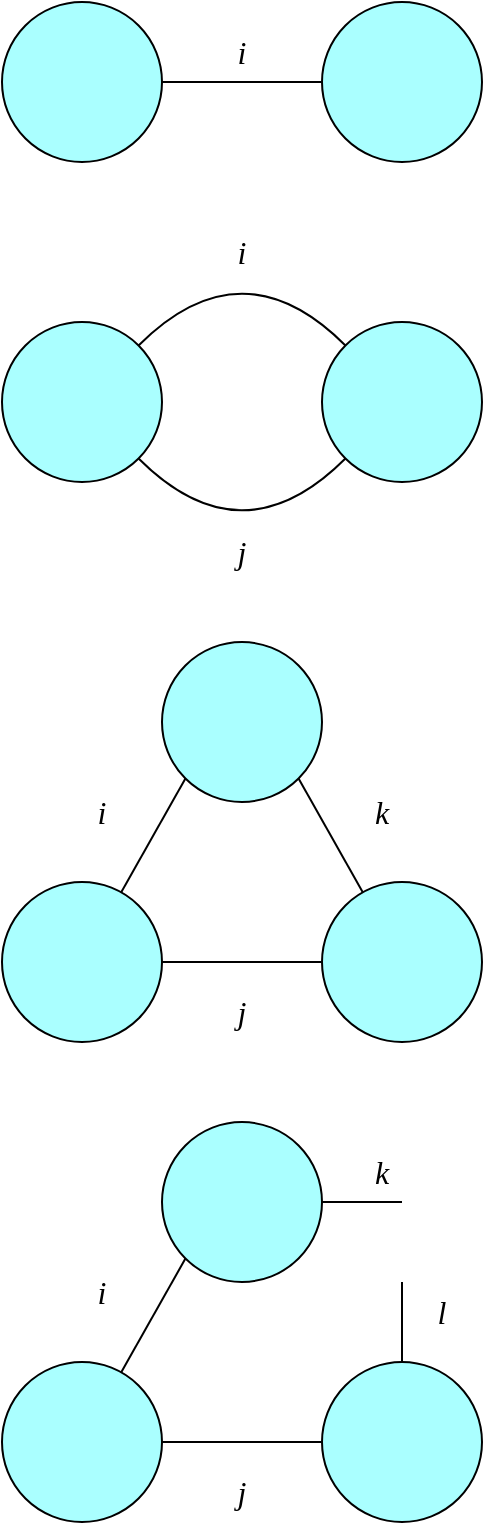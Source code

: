 <mxfile version="17.5.0" type="github">
  <diagram id="ilKv_Bq0BxWvrc01BLs_" name="Page-1">
    <mxGraphModel dx="501" dy="431" grid="1" gridSize="10" guides="1" tooltips="1" connect="1" arrows="1" fold="1" page="1" pageScale="1" pageWidth="827" pageHeight="1169" math="0" shadow="0">
      <root>
        <mxCell id="0" />
        <mxCell id="1" parent="0" />
        <mxCell id="sYUQP4oFHnAJntB-MVc2-1" value="" style="ellipse;whiteSpace=wrap;html=1;aspect=fixed;fillColor=#AAFFFF;" vertex="1" parent="1">
          <mxGeometry x="120" y="80" width="80" height="80" as="geometry" />
        </mxCell>
        <mxCell id="sYUQP4oFHnAJntB-MVc2-2" value="" style="ellipse;whiteSpace=wrap;html=1;aspect=fixed;fillColor=#AAFFFF;" vertex="1" parent="1">
          <mxGeometry x="280" y="80" width="80" height="80" as="geometry" />
        </mxCell>
        <mxCell id="sYUQP4oFHnAJntB-MVc2-3" value="" style="endArrow=none;html=1;rounded=0;exitX=1;exitY=0.5;exitDx=0;exitDy=0;entryX=0;entryY=0.5;entryDx=0;entryDy=0;" edge="1" parent="1" source="sYUQP4oFHnAJntB-MVc2-1" target="sYUQP4oFHnAJntB-MVc2-2">
          <mxGeometry width="50" height="50" relative="1" as="geometry">
            <mxPoint x="240" y="210" as="sourcePoint" />
            <mxPoint x="290" y="160" as="targetPoint" />
          </mxGeometry>
        </mxCell>
        <mxCell id="sYUQP4oFHnAJntB-MVc2-5" value="" style="ellipse;whiteSpace=wrap;html=1;aspect=fixed;fillColor=#AAFFFF;" vertex="1" parent="1">
          <mxGeometry x="120" y="240" width="80" height="80" as="geometry" />
        </mxCell>
        <mxCell id="sYUQP4oFHnAJntB-MVc2-6" value="" style="ellipse;whiteSpace=wrap;html=1;aspect=fixed;fillColor=#AAFFFF;" vertex="1" parent="1">
          <mxGeometry x="280" y="240" width="80" height="80" as="geometry" />
        </mxCell>
        <mxCell id="sYUQP4oFHnAJntB-MVc2-8" value="" style="curved=1;endArrow=none;html=1;rounded=0;exitX=1;exitY=1;exitDx=0;exitDy=0;entryX=0;entryY=1;entryDx=0;entryDy=0;endFill=0;" edge="1" parent="1" source="sYUQP4oFHnAJntB-MVc2-5" target="sYUQP4oFHnAJntB-MVc2-6">
          <mxGeometry width="50" height="50" relative="1" as="geometry">
            <mxPoint x="200" y="380" as="sourcePoint" />
            <mxPoint x="300" y="350" as="targetPoint" />
            <Array as="points">
              <mxPoint x="240" y="360" />
            </Array>
          </mxGeometry>
        </mxCell>
        <mxCell id="sYUQP4oFHnAJntB-MVc2-9" value="" style="curved=1;endArrow=none;html=1;rounded=0;exitX=1;exitY=0;exitDx=0;exitDy=0;endFill=0;" edge="1" parent="1" source="sYUQP4oFHnAJntB-MVc2-5" target="sYUQP4oFHnAJntB-MVc2-6">
          <mxGeometry width="50" height="50" relative="1" as="geometry">
            <mxPoint x="198.284" y="318.284" as="sourcePoint" />
            <mxPoint x="301.716" y="318.284" as="targetPoint" />
            <Array as="points">
              <mxPoint x="240" y="200" />
            </Array>
          </mxGeometry>
        </mxCell>
        <mxCell id="sYUQP4oFHnAJntB-MVc2-10" value="i" style="text;html=1;strokeColor=none;fillColor=none;align=center;verticalAlign=middle;whiteSpace=wrap;rounded=0;fontFamily=Bentham;fontStyle=2;fontSize=16;fontSource=https%3A%2F%2Ffonts.googleapis.com%2Fcss%3Ffamily%3DBentham;" vertex="1" parent="1">
          <mxGeometry x="210" y="90" width="60" height="30" as="geometry" />
        </mxCell>
        <mxCell id="sYUQP4oFHnAJntB-MVc2-11" value="i" style="text;html=1;strokeColor=none;fillColor=none;align=center;verticalAlign=middle;whiteSpace=wrap;rounded=0;fontFamily=Bentham;fontStyle=2;fontSize=16;" vertex="1" parent="1">
          <mxGeometry x="210" y="190" width="60" height="30" as="geometry" />
        </mxCell>
        <mxCell id="sYUQP4oFHnAJntB-MVc2-12" value="j" style="text;html=1;strokeColor=none;fillColor=none;align=center;verticalAlign=middle;whiteSpace=wrap;rounded=0;fontFamily=Bentham;fontStyle=2;fontSize=16;fontSource=https%3A%2F%2Ffonts.googleapis.com%2Fcss%3Ffamily%3DBentham;" vertex="1" parent="1">
          <mxGeometry x="210" y="340" width="60" height="30" as="geometry" />
        </mxCell>
        <mxCell id="sYUQP4oFHnAJntB-MVc2-14" value="" style="ellipse;whiteSpace=wrap;html=1;aspect=fixed;fillColor=#AAFFFF;" vertex="1" parent="1">
          <mxGeometry x="200" y="400" width="80" height="80" as="geometry" />
        </mxCell>
        <mxCell id="sYUQP4oFHnAJntB-MVc2-15" value="" style="ellipse;whiteSpace=wrap;html=1;aspect=fixed;fillColor=#AAFFFF;" vertex="1" parent="1">
          <mxGeometry x="120" y="520" width="80" height="80" as="geometry" />
        </mxCell>
        <mxCell id="sYUQP4oFHnAJntB-MVc2-16" value="" style="ellipse;whiteSpace=wrap;html=1;aspect=fixed;fillColor=#AAFFFF;" vertex="1" parent="1">
          <mxGeometry x="280" y="520" width="80" height="80" as="geometry" />
        </mxCell>
        <mxCell id="sYUQP4oFHnAJntB-MVc2-17" value="" style="endArrow=none;html=1;rounded=0;fontFamily=Georgia;fontSize=16;entryX=0;entryY=1;entryDx=0;entryDy=0;" edge="1" parent="1" source="sYUQP4oFHnAJntB-MVc2-15" target="sYUQP4oFHnAJntB-MVc2-14">
          <mxGeometry width="50" height="50" relative="1" as="geometry">
            <mxPoint x="240" y="470" as="sourcePoint" />
            <mxPoint x="290" y="420" as="targetPoint" />
          </mxGeometry>
        </mxCell>
        <mxCell id="sYUQP4oFHnAJntB-MVc2-18" value="" style="endArrow=none;html=1;rounded=0;fontFamily=Georgia;fontSize=16;entryX=1;entryY=1;entryDx=0;entryDy=0;" edge="1" parent="1" source="sYUQP4oFHnAJntB-MVc2-16" target="sYUQP4oFHnAJntB-MVc2-14">
          <mxGeometry width="50" height="50" relative="1" as="geometry">
            <mxPoint x="189.556" y="535.106" as="sourcePoint" />
            <mxPoint x="221.716" y="478.284" as="targetPoint" />
          </mxGeometry>
        </mxCell>
        <mxCell id="sYUQP4oFHnAJntB-MVc2-19" value="" style="endArrow=none;html=1;rounded=0;fontFamily=Georgia;fontSize=16;entryX=1;entryY=0.5;entryDx=0;entryDy=0;exitX=0;exitY=0.5;exitDx=0;exitDy=0;" edge="1" parent="1" source="sYUQP4oFHnAJntB-MVc2-16" target="sYUQP4oFHnAJntB-MVc2-15">
          <mxGeometry width="50" height="50" relative="1" as="geometry">
            <mxPoint x="310.444" y="535.106" as="sourcePoint" />
            <mxPoint x="278.284" y="478.284" as="targetPoint" />
          </mxGeometry>
        </mxCell>
        <mxCell id="sYUQP4oFHnAJntB-MVc2-20" value="i" style="text;html=1;strokeColor=none;fillColor=none;align=center;verticalAlign=middle;whiteSpace=wrap;rounded=0;fontFamily=Bentham;fontStyle=2;fontSize=16;" vertex="1" parent="1">
          <mxGeometry x="140" y="470" width="60" height="30" as="geometry" />
        </mxCell>
        <mxCell id="sYUQP4oFHnAJntB-MVc2-21" value="j" style="text;html=1;strokeColor=none;fillColor=none;align=center;verticalAlign=middle;whiteSpace=wrap;rounded=0;fontFamily=Bentham;fontStyle=2;fontSize=16;fontSource=https%3A%2F%2Ffonts.googleapis.com%2Fcss%3Ffamily%3DBentham;" vertex="1" parent="1">
          <mxGeometry x="210" y="570" width="60" height="30" as="geometry" />
        </mxCell>
        <mxCell id="sYUQP4oFHnAJntB-MVc2-22" value="k" style="text;html=1;strokeColor=none;fillColor=none;align=center;verticalAlign=middle;whiteSpace=wrap;rounded=0;fontFamily=Bentham;fontStyle=2;fontSize=16;fontSource=https%3A%2F%2Ffonts.googleapis.com%2Fcss%3Ffamily%3DBentham;" vertex="1" parent="1">
          <mxGeometry x="280" y="470" width="60" height="30" as="geometry" />
        </mxCell>
        <mxCell id="sYUQP4oFHnAJntB-MVc2-23" value="" style="ellipse;whiteSpace=wrap;html=1;aspect=fixed;fillColor=#AAFFFF;" vertex="1" parent="1">
          <mxGeometry x="200" y="640" width="80" height="80" as="geometry" />
        </mxCell>
        <mxCell id="sYUQP4oFHnAJntB-MVc2-24" value="" style="ellipse;whiteSpace=wrap;html=1;aspect=fixed;fillColor=#AAFFFF;" vertex="1" parent="1">
          <mxGeometry x="120" y="760" width="80" height="80" as="geometry" />
        </mxCell>
        <mxCell id="sYUQP4oFHnAJntB-MVc2-25" value="" style="ellipse;whiteSpace=wrap;html=1;aspect=fixed;fillColor=#AAFFFF;" vertex="1" parent="1">
          <mxGeometry x="280" y="760" width="80" height="80" as="geometry" />
        </mxCell>
        <mxCell id="sYUQP4oFHnAJntB-MVc2-26" value="" style="endArrow=none;html=1;rounded=0;fontFamily=Georgia;fontSize=16;entryX=0;entryY=1;entryDx=0;entryDy=0;" edge="1" parent="1" source="sYUQP4oFHnAJntB-MVc2-24" target="sYUQP4oFHnAJntB-MVc2-23">
          <mxGeometry width="50" height="50" relative="1" as="geometry">
            <mxPoint x="240" y="710" as="sourcePoint" />
            <mxPoint x="290" y="660" as="targetPoint" />
          </mxGeometry>
        </mxCell>
        <mxCell id="sYUQP4oFHnAJntB-MVc2-27" value="" style="endArrow=none;html=1;rounded=0;fontFamily=Georgia;fontSize=16;entryX=1;entryY=0.5;entryDx=0;entryDy=0;" edge="1" parent="1" target="sYUQP4oFHnAJntB-MVc2-23">
          <mxGeometry width="50" height="50" relative="1" as="geometry">
            <mxPoint x="320" y="680" as="sourcePoint" />
            <mxPoint x="221.716" y="718.284" as="targetPoint" />
          </mxGeometry>
        </mxCell>
        <mxCell id="sYUQP4oFHnAJntB-MVc2-28" value="" style="endArrow=none;html=1;rounded=0;fontFamily=Georgia;fontSize=16;entryX=1;entryY=0.5;entryDx=0;entryDy=0;exitX=0;exitY=0.5;exitDx=0;exitDy=0;" edge="1" parent="1" source="sYUQP4oFHnAJntB-MVc2-25" target="sYUQP4oFHnAJntB-MVc2-24">
          <mxGeometry width="50" height="50" relative="1" as="geometry">
            <mxPoint x="310.444" y="775.106" as="sourcePoint" />
            <mxPoint x="278.284" y="718.284" as="targetPoint" />
          </mxGeometry>
        </mxCell>
        <mxCell id="sYUQP4oFHnAJntB-MVc2-29" value="i" style="text;html=1;strokeColor=none;fillColor=none;align=center;verticalAlign=middle;whiteSpace=wrap;rounded=0;fontFamily=Bentham;fontStyle=2;fontSize=16;" vertex="1" parent="1">
          <mxGeometry x="140" y="710" width="60" height="30" as="geometry" />
        </mxCell>
        <mxCell id="sYUQP4oFHnAJntB-MVc2-30" value="j" style="text;html=1;strokeColor=none;fillColor=none;align=center;verticalAlign=middle;whiteSpace=wrap;rounded=0;fontFamily=Bentham;fontStyle=2;fontSize=16;fontSource=https%3A%2F%2Ffonts.googleapis.com%2Fcss%3Ffamily%3DBentham;" vertex="1" parent="1">
          <mxGeometry x="210" y="810" width="60" height="30" as="geometry" />
        </mxCell>
        <mxCell id="sYUQP4oFHnAJntB-MVc2-31" value="k" style="text;html=1;strokeColor=none;fillColor=none;align=center;verticalAlign=middle;whiteSpace=wrap;rounded=0;fontFamily=Bentham;fontStyle=2;fontSize=16;fontSource=https%3A%2F%2Ffonts.googleapis.com%2Fcss%3Ffamily%3DBentham;" vertex="1" parent="1">
          <mxGeometry x="280" y="650" width="60" height="30" as="geometry" />
        </mxCell>
        <mxCell id="sYUQP4oFHnAJntB-MVc2-32" value="" style="endArrow=none;html=1;rounded=0;fontFamily=Georgia;fontSize=16;entryX=0.5;entryY=0;entryDx=0;entryDy=0;" edge="1" parent="1" target="sYUQP4oFHnAJntB-MVc2-25">
          <mxGeometry width="50" height="50" relative="1" as="geometry">
            <mxPoint x="320" y="720" as="sourcePoint" />
            <mxPoint x="290" y="690" as="targetPoint" />
          </mxGeometry>
        </mxCell>
        <mxCell id="sYUQP4oFHnAJntB-MVc2-34" value="l" style="text;html=1;strokeColor=none;fillColor=none;align=center;verticalAlign=middle;whiteSpace=wrap;rounded=0;fontFamily=Bentham;fontStyle=2;fontSize=16;fontSource=https%3A%2F%2Ffonts.googleapis.com%2Fcss%3Ffamily%3DBentham;" vertex="1" parent="1">
          <mxGeometry x="310" y="720" width="60" height="30" as="geometry" />
        </mxCell>
      </root>
    </mxGraphModel>
  </diagram>
</mxfile>

